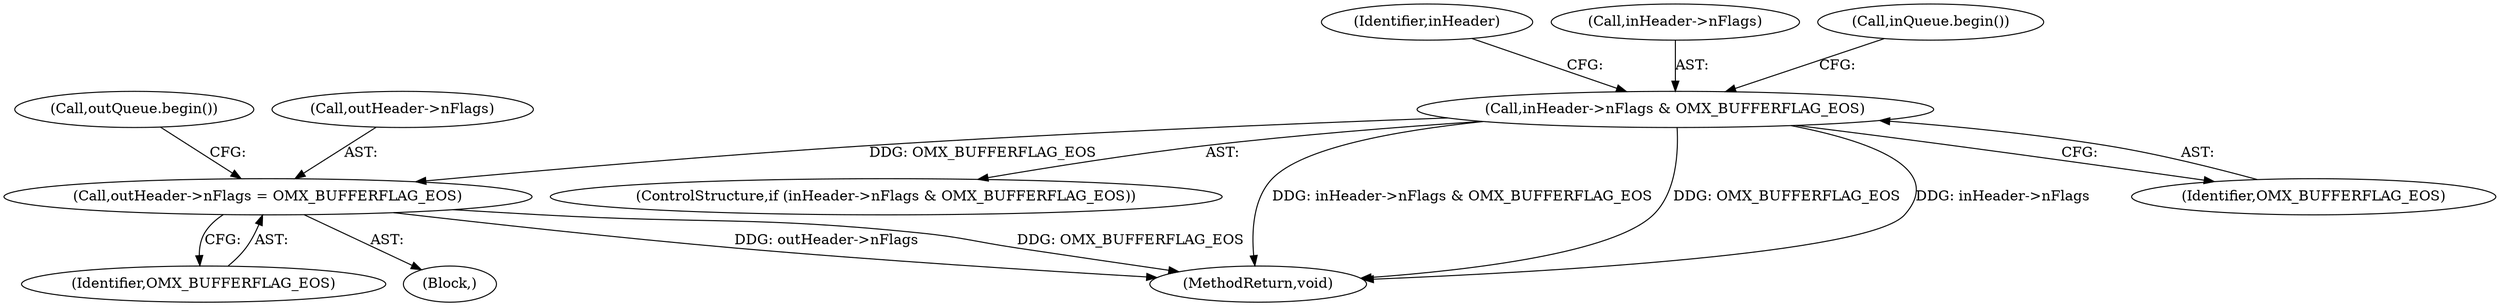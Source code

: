 digraph "0_Android_65756b4082cd79a2d99b2ccb5b392291fd53703f@pointer" {
"1000172" [label="(Call,inHeader->nFlags & OMX_BUFFERFLAG_EOS)"];
"1000192" [label="(Call,outHeader->nFlags = OMX_BUFFERFLAG_EOS)"];
"1000196" [label="(Identifier,OMX_BUFFERFLAG_EOS)"];
"1000210" [label="(Identifier,inHeader)"];
"1000198" [label="(Call,outQueue.begin())"];
"1000173" [label="(Call,inHeader->nFlags)"];
"1000179" [label="(Call,inQueue.begin())"];
"1000171" [label="(ControlStructure,if (inHeader->nFlags & OMX_BUFFERFLAG_EOS))"];
"1000177" [label="(Block,)"];
"1000631" [label="(MethodReturn,void)"];
"1000192" [label="(Call,outHeader->nFlags = OMX_BUFFERFLAG_EOS)"];
"1000176" [label="(Identifier,OMX_BUFFERFLAG_EOS)"];
"1000193" [label="(Call,outHeader->nFlags)"];
"1000172" [label="(Call,inHeader->nFlags & OMX_BUFFERFLAG_EOS)"];
"1000172" -> "1000171"  [label="AST: "];
"1000172" -> "1000176"  [label="CFG: "];
"1000173" -> "1000172"  [label="AST: "];
"1000176" -> "1000172"  [label="AST: "];
"1000179" -> "1000172"  [label="CFG: "];
"1000210" -> "1000172"  [label="CFG: "];
"1000172" -> "1000631"  [label="DDG: inHeader->nFlags & OMX_BUFFERFLAG_EOS"];
"1000172" -> "1000631"  [label="DDG: OMX_BUFFERFLAG_EOS"];
"1000172" -> "1000631"  [label="DDG: inHeader->nFlags"];
"1000172" -> "1000192"  [label="DDG: OMX_BUFFERFLAG_EOS"];
"1000192" -> "1000177"  [label="AST: "];
"1000192" -> "1000196"  [label="CFG: "];
"1000193" -> "1000192"  [label="AST: "];
"1000196" -> "1000192"  [label="AST: "];
"1000198" -> "1000192"  [label="CFG: "];
"1000192" -> "1000631"  [label="DDG: outHeader->nFlags"];
"1000192" -> "1000631"  [label="DDG: OMX_BUFFERFLAG_EOS"];
}

